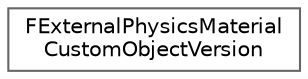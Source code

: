 digraph "Graphical Class Hierarchy"
{
 // INTERACTIVE_SVG=YES
 // LATEX_PDF_SIZE
  bgcolor="transparent";
  edge [fontname=Helvetica,fontsize=10,labelfontname=Helvetica,labelfontsize=10];
  node [fontname=Helvetica,fontsize=10,shape=box,height=0.2,width=0.4];
  rankdir="LR";
  Node0 [id="Node000000",label="FExternalPhysicsMaterial\lCustomObjectVersion",height=0.2,width=0.4,color="grey40", fillcolor="white", style="filled",URL="$dd/dad/structFExternalPhysicsMaterialCustomObjectVersion.html",tooltip=" "];
}
